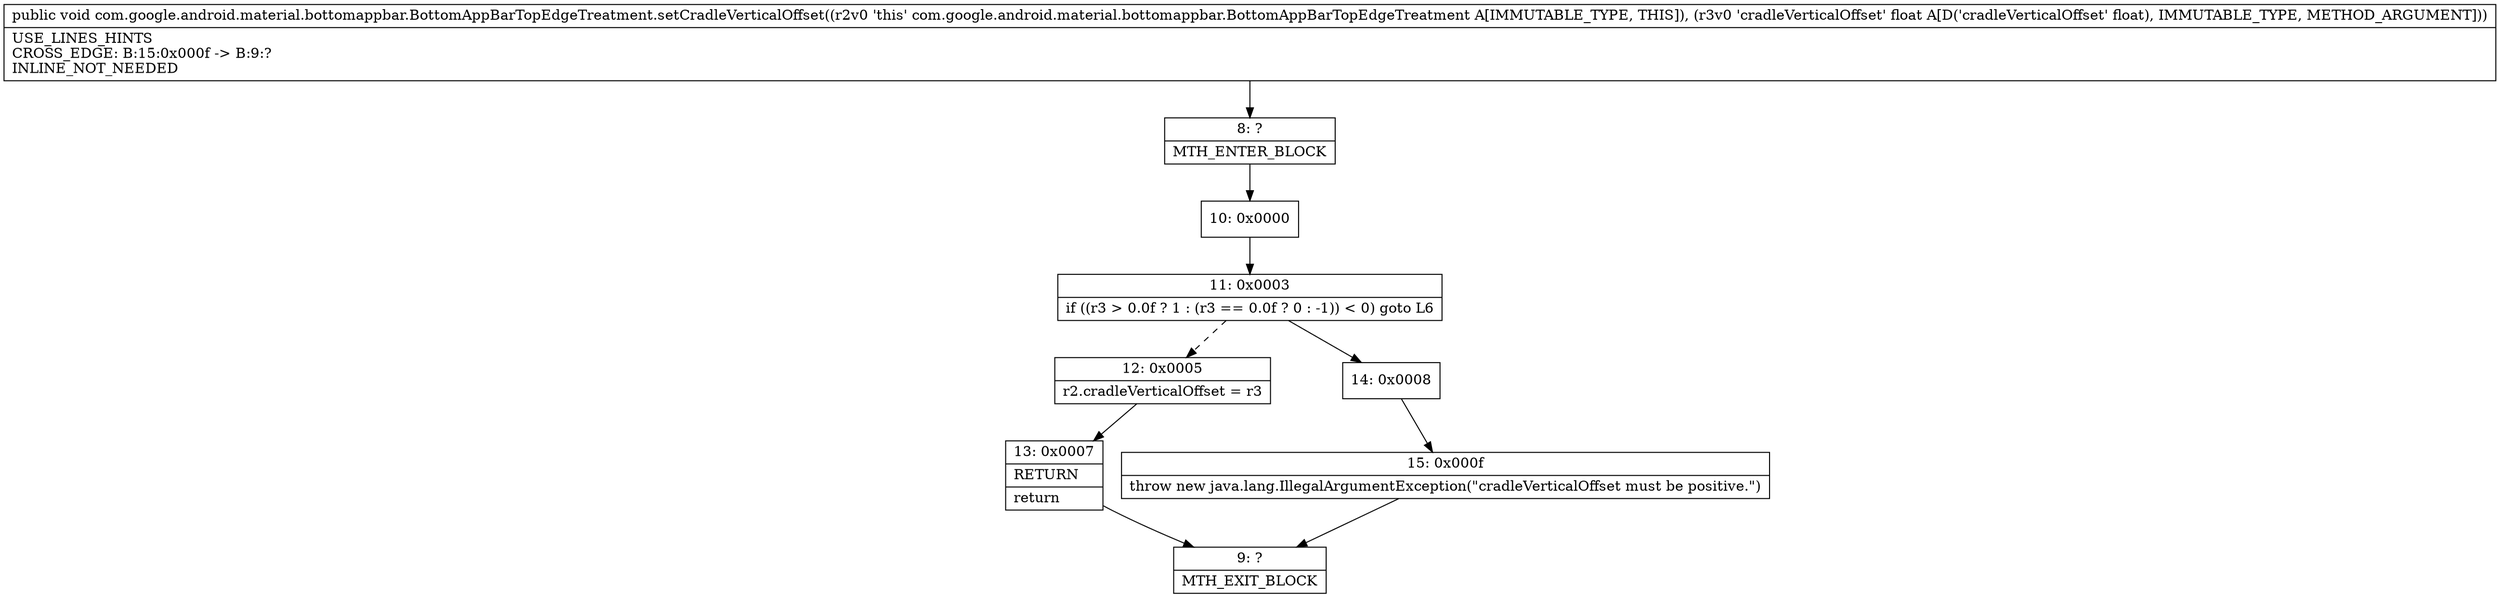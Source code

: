 digraph "CFG forcom.google.android.material.bottomappbar.BottomAppBarTopEdgeTreatment.setCradleVerticalOffset(F)V" {
Node_8 [shape=record,label="{8\:\ ?|MTH_ENTER_BLOCK\l}"];
Node_10 [shape=record,label="{10\:\ 0x0000}"];
Node_11 [shape=record,label="{11\:\ 0x0003|if ((r3 \> 0.0f ? 1 : (r3 == 0.0f ? 0 : \-1)) \< 0) goto L6\l}"];
Node_12 [shape=record,label="{12\:\ 0x0005|r2.cradleVerticalOffset = r3\l}"];
Node_13 [shape=record,label="{13\:\ 0x0007|RETURN\l|return\l}"];
Node_9 [shape=record,label="{9\:\ ?|MTH_EXIT_BLOCK\l}"];
Node_14 [shape=record,label="{14\:\ 0x0008}"];
Node_15 [shape=record,label="{15\:\ 0x000f|throw new java.lang.IllegalArgumentException(\"cradleVerticalOffset must be positive.\")\l}"];
MethodNode[shape=record,label="{public void com.google.android.material.bottomappbar.BottomAppBarTopEdgeTreatment.setCradleVerticalOffset((r2v0 'this' com.google.android.material.bottomappbar.BottomAppBarTopEdgeTreatment A[IMMUTABLE_TYPE, THIS]), (r3v0 'cradleVerticalOffset' float A[D('cradleVerticalOffset' float), IMMUTABLE_TYPE, METHOD_ARGUMENT]))  | USE_LINES_HINTS\lCROSS_EDGE: B:15:0x000f \-\> B:9:?\lINLINE_NOT_NEEDED\l}"];
MethodNode -> Node_8;Node_8 -> Node_10;
Node_10 -> Node_11;
Node_11 -> Node_12[style=dashed];
Node_11 -> Node_14;
Node_12 -> Node_13;
Node_13 -> Node_9;
Node_14 -> Node_15;
Node_15 -> Node_9;
}


